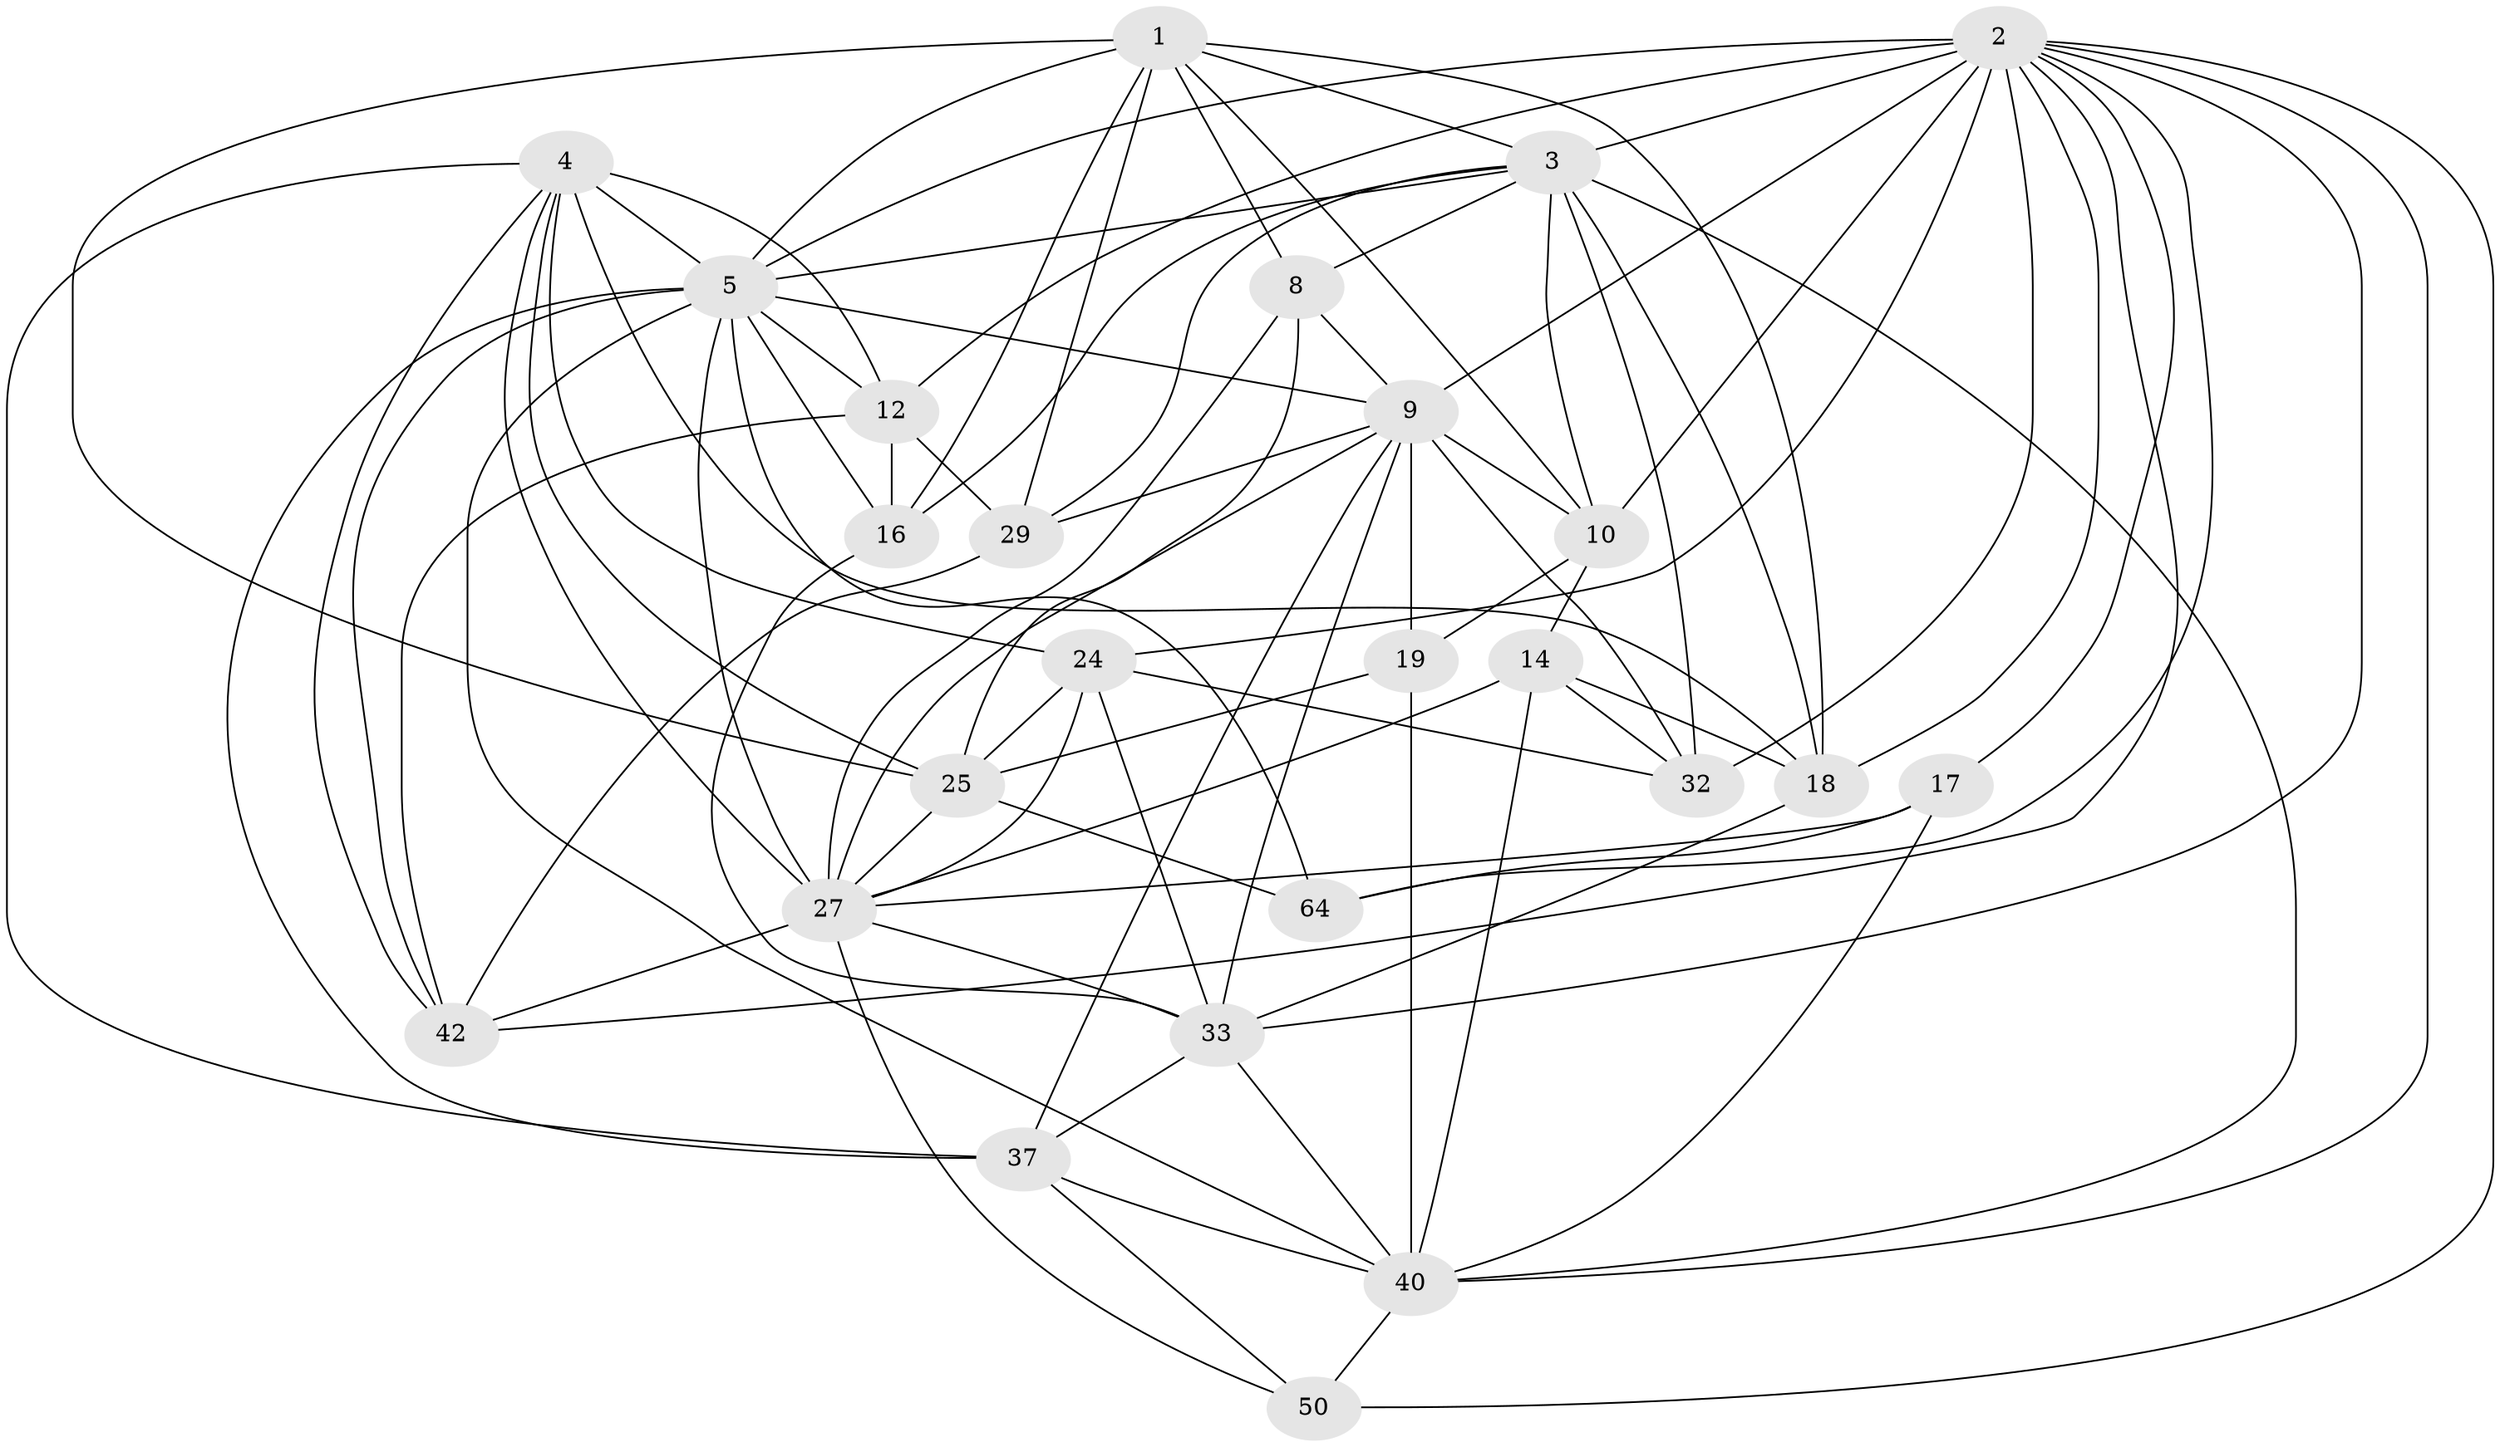 // original degree distribution, {4: 1.0}
// Generated by graph-tools (version 1.1) at 2025/20/03/04/25 18:20:38]
// undirected, 25 vertices, 87 edges
graph export_dot {
graph [start="1"]
  node [color=gray90,style=filled];
  1 [super="+74+21"];
  2 [super="+53+43+11"];
  3 [super="+39+31+26+72"];
  4 [super="+13+6"];
  5 [super="+7+45+46"];
  8 [super="+22"];
  9 [super="+23+63+51"];
  10 [super="+80"];
  12 [super="+58+20+66"];
  14 [super="+75"];
  16 [super="+71"];
  17;
  18 [super="+67"];
  19 [super="+41"];
  24 [super="+47"];
  25 [super="+57+36"];
  27 [super="+49+44+38"];
  29 [super="+35"];
  32 [super="+78"];
  33 [super="+34+68"];
  37 [super="+62"];
  40 [super="+48+84+56"];
  42 [super="+65+85"];
  50;
  64 [super="+82"];
  1 -- 10;
  1 -- 8;
  1 -- 16;
  1 -- 18;
  1 -- 3;
  1 -- 25;
  1 -- 5;
  1 -- 29;
  2 -- 12 [weight=2];
  2 -- 40 [weight=2];
  2 -- 64;
  2 -- 42;
  2 -- 18;
  2 -- 32;
  2 -- 3 [weight=3];
  2 -- 5;
  2 -- 9;
  2 -- 10;
  2 -- 17;
  2 -- 50;
  2 -- 24;
  2 -- 33;
  3 -- 32 [weight=2];
  3 -- 18;
  3 -- 29 [weight=2];
  3 -- 16;
  3 -- 40;
  3 -- 8;
  3 -- 10;
  3 -- 5;
  4 -- 24;
  4 -- 42;
  4 -- 12 [weight=3];
  4 -- 18;
  4 -- 5;
  4 -- 37;
  4 -- 27;
  4 -- 25;
  5 -- 16;
  5 -- 64 [weight=2];
  5 -- 37;
  5 -- 12 [weight=3];
  5 -- 27 [weight=3];
  5 -- 9;
  5 -- 42 [weight=2];
  5 -- 40;
  8 -- 27 [weight=2];
  8 -- 25;
  8 -- 9;
  9 -- 27;
  9 -- 19;
  9 -- 29;
  9 -- 33;
  9 -- 10;
  9 -- 37;
  9 -- 32;
  10 -- 19;
  10 -- 14;
  12 -- 16 [weight=2];
  12 -- 42;
  12 -- 29;
  14 -- 32;
  14 -- 27 [weight=2];
  14 -- 18;
  14 -- 40;
  16 -- 33;
  17 -- 64;
  17 -- 27;
  17 -- 40;
  18 -- 33;
  19 -- 40 [weight=3];
  19 -- 25;
  24 -- 32;
  24 -- 33;
  24 -- 25;
  24 -- 27;
  25 -- 64 [weight=2];
  25 -- 27;
  27 -- 33;
  27 -- 50;
  27 -- 42 [weight=2];
  29 -- 42;
  33 -- 40;
  33 -- 37;
  37 -- 40;
  37 -- 50;
  40 -- 50;
}
